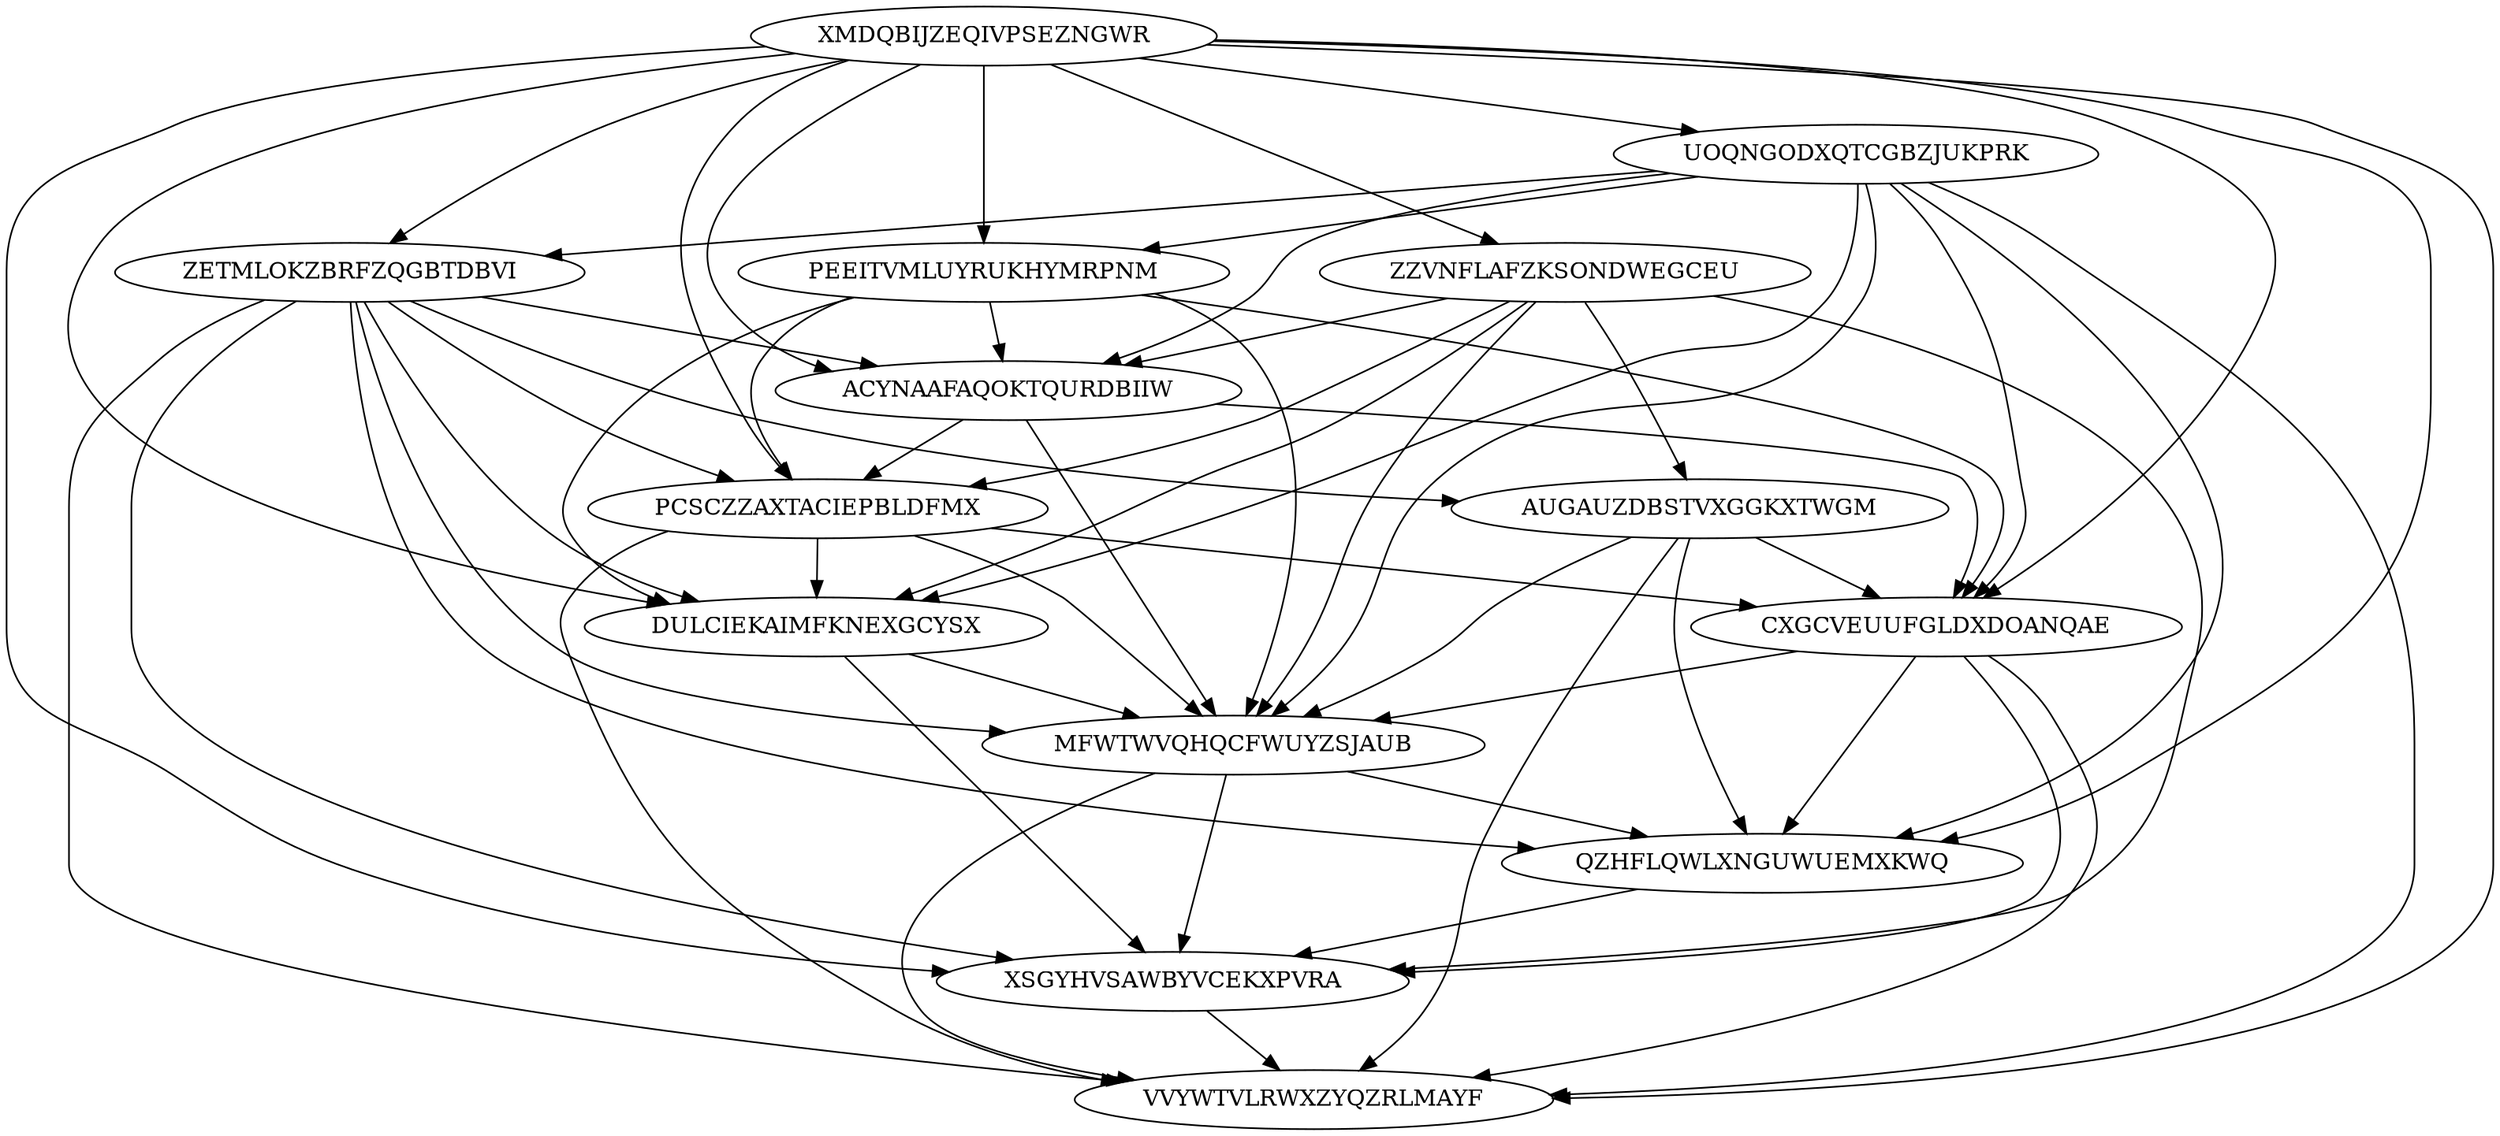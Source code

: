digraph N14M60 {
	XMDQBIJZEQIVPSEZNGWR	[Weight=11];
	ZZVNFLAFZKSONDWEGCEU	[Weight=13];
	UOQNGODXQTCGBZJUKPRK	[Weight=17];
	ZETMLOKZBRFZQGBTDBVI	[Weight=19];
	PEEITVMLUYRUKHYMRPNM	[Weight=16];
	ACYNAAFAQOKTQURDBIIW	[Weight=20];
	PCSCZZAXTACIEPBLDFMX	[Weight=11];
	AUGAUZDBSTVXGGKXTWGM	[Weight=15];
	CXGCVEUUFGLDXDOANQAE	[Weight=13];
	DULCIEKAIMFKNEXGCYSX	[Weight=12];
	MFWTWVQHQCFWUYZSJAUB	[Weight=14];
	QZHFLQWLXNGUWUEMXKWQ	[Weight=13];
	XSGYHVSAWBYVCEKXPVRA	[Weight=12];
	VVYWTVLRWXZYQZRLMAYF	[Weight=13];
	XMDQBIJZEQIVPSEZNGWR -> ACYNAAFAQOKTQURDBIIW [Weight=20];
	QZHFLQWLXNGUWUEMXKWQ -> XSGYHVSAWBYVCEKXPVRA [Weight=10];
	MFWTWVQHQCFWUYZSJAUB -> XSGYHVSAWBYVCEKXPVRA [Weight=17];
	ZETMLOKZBRFZQGBTDBVI -> QZHFLQWLXNGUWUEMXKWQ [Weight=12];
	XMDQBIJZEQIVPSEZNGWR -> QZHFLQWLXNGUWUEMXKWQ [Weight=15];
	CXGCVEUUFGLDXDOANQAE -> XSGYHVSAWBYVCEKXPVRA [Weight=16];
	UOQNGODXQTCGBZJUKPRK -> ZETMLOKZBRFZQGBTDBVI [Weight=14];
	XMDQBIJZEQIVPSEZNGWR -> ZETMLOKZBRFZQGBTDBVI [Weight=11];
	PEEITVMLUYRUKHYMRPNM -> MFWTWVQHQCFWUYZSJAUB [Weight=19];
	AUGAUZDBSTVXGGKXTWGM -> MFWTWVQHQCFWUYZSJAUB [Weight=19];
	ZETMLOKZBRFZQGBTDBVI -> AUGAUZDBSTVXGGKXTWGM [Weight=19];
	XMDQBIJZEQIVPSEZNGWR -> VVYWTVLRWXZYQZRLMAYF [Weight=11];
	PEEITVMLUYRUKHYMRPNM -> ACYNAAFAQOKTQURDBIIW [Weight=14];
	CXGCVEUUFGLDXDOANQAE -> QZHFLQWLXNGUWUEMXKWQ [Weight=15];
	AUGAUZDBSTVXGGKXTWGM -> VVYWTVLRWXZYQZRLMAYF [Weight=18];
	CXGCVEUUFGLDXDOANQAE -> VVYWTVLRWXZYQZRLMAYF [Weight=11];
	PCSCZZAXTACIEPBLDFMX -> CXGCVEUUFGLDXDOANQAE [Weight=20];
	PEEITVMLUYRUKHYMRPNM -> CXGCVEUUFGLDXDOANQAE [Weight=14];
	ZETMLOKZBRFZQGBTDBVI -> MFWTWVQHQCFWUYZSJAUB [Weight=13];
	PCSCZZAXTACIEPBLDFMX -> MFWTWVQHQCFWUYZSJAUB [Weight=16];
	ZETMLOKZBRFZQGBTDBVI -> DULCIEKAIMFKNEXGCYSX [Weight=19];
	ZETMLOKZBRFZQGBTDBVI -> XSGYHVSAWBYVCEKXPVRA [Weight=16];
	UOQNGODXQTCGBZJUKPRK -> VVYWTVLRWXZYQZRLMAYF [Weight=13];
	DULCIEKAIMFKNEXGCYSX -> MFWTWVQHQCFWUYZSJAUB [Weight=10];
	ZETMLOKZBRFZQGBTDBVI -> VVYWTVLRWXZYQZRLMAYF [Weight=10];
	PCSCZZAXTACIEPBLDFMX -> VVYWTVLRWXZYQZRLMAYF [Weight=10];
	PEEITVMLUYRUKHYMRPNM -> DULCIEKAIMFKNEXGCYSX [Weight=13];
	XMDQBIJZEQIVPSEZNGWR -> UOQNGODXQTCGBZJUKPRK [Weight=19];
	ZZVNFLAFZKSONDWEGCEU -> XSGYHVSAWBYVCEKXPVRA [Weight=20];
	XMDQBIJZEQIVPSEZNGWR -> XSGYHVSAWBYVCEKXPVRA [Weight=18];
	ZZVNFLAFZKSONDWEGCEU -> PCSCZZAXTACIEPBLDFMX [Weight=18];
	ZZVNFLAFZKSONDWEGCEU -> AUGAUZDBSTVXGGKXTWGM [Weight=11];
	AUGAUZDBSTVXGGKXTWGM -> CXGCVEUUFGLDXDOANQAE [Weight=19];
	ZZVNFLAFZKSONDWEGCEU -> ACYNAAFAQOKTQURDBIIW [Weight=20];
	XSGYHVSAWBYVCEKXPVRA -> VVYWTVLRWXZYQZRLMAYF [Weight=16];
	UOQNGODXQTCGBZJUKPRK -> DULCIEKAIMFKNEXGCYSX [Weight=12];
	ACYNAAFAQOKTQURDBIIW -> MFWTWVQHQCFWUYZSJAUB [Weight=12];
	ZETMLOKZBRFZQGBTDBVI -> PCSCZZAXTACIEPBLDFMX [Weight=12];
	MFWTWVQHQCFWUYZSJAUB -> VVYWTVLRWXZYQZRLMAYF [Weight=11];
	UOQNGODXQTCGBZJUKPRK -> ACYNAAFAQOKTQURDBIIW [Weight=17];
	CXGCVEUUFGLDXDOANQAE -> MFWTWVQHQCFWUYZSJAUB [Weight=17];
	ZZVNFLAFZKSONDWEGCEU -> DULCIEKAIMFKNEXGCYSX [Weight=20];
	ACYNAAFAQOKTQURDBIIW -> CXGCVEUUFGLDXDOANQAE [Weight=19];
	PCSCZZAXTACIEPBLDFMX -> DULCIEKAIMFKNEXGCYSX [Weight=20];
	XMDQBIJZEQIVPSEZNGWR -> CXGCVEUUFGLDXDOANQAE [Weight=13];
	XMDQBIJZEQIVPSEZNGWR -> DULCIEKAIMFKNEXGCYSX [Weight=16];
	UOQNGODXQTCGBZJUKPRK -> MFWTWVQHQCFWUYZSJAUB [Weight=10];
	XMDQBIJZEQIVPSEZNGWR -> PCSCZZAXTACIEPBLDFMX [Weight=15];
	XMDQBIJZEQIVPSEZNGWR -> PEEITVMLUYRUKHYMRPNM [Weight=13];
	ZETMLOKZBRFZQGBTDBVI -> ACYNAAFAQOKTQURDBIIW [Weight=14];
	XMDQBIJZEQIVPSEZNGWR -> ZZVNFLAFZKSONDWEGCEU [Weight=15];
	DULCIEKAIMFKNEXGCYSX -> XSGYHVSAWBYVCEKXPVRA [Weight=13];
	ACYNAAFAQOKTQURDBIIW -> PCSCZZAXTACIEPBLDFMX [Weight=14];
	UOQNGODXQTCGBZJUKPRK -> QZHFLQWLXNGUWUEMXKWQ [Weight=14];
	UOQNGODXQTCGBZJUKPRK -> CXGCVEUUFGLDXDOANQAE [Weight=12];
	MFWTWVQHQCFWUYZSJAUB -> QZHFLQWLXNGUWUEMXKWQ [Weight=13];
	ZZVNFLAFZKSONDWEGCEU -> MFWTWVQHQCFWUYZSJAUB [Weight=12];
	AUGAUZDBSTVXGGKXTWGM -> QZHFLQWLXNGUWUEMXKWQ [Weight=14];
	PEEITVMLUYRUKHYMRPNM -> PCSCZZAXTACIEPBLDFMX [Weight=13];
	UOQNGODXQTCGBZJUKPRK -> PEEITVMLUYRUKHYMRPNM [Weight=20];
}
